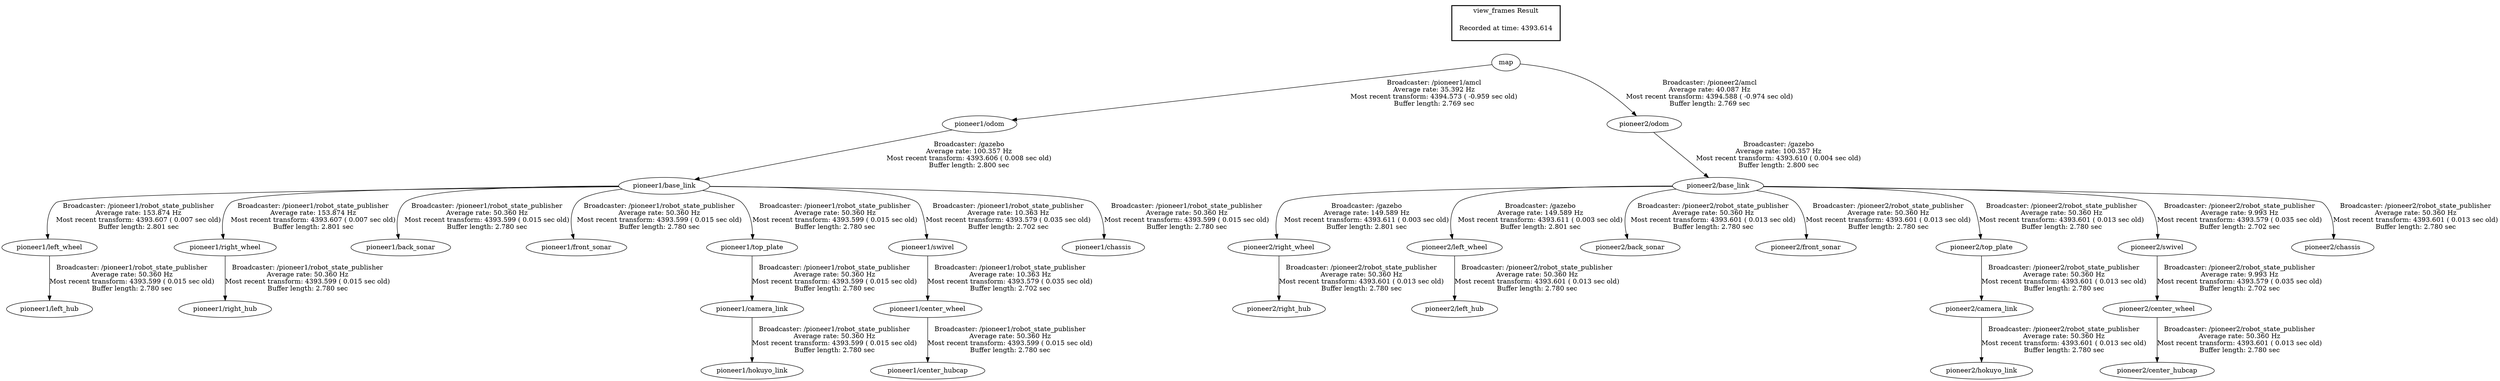 digraph G {
"pioneer1/base_link" -> "pioneer1/left_wheel"[label="Broadcaster: /pioneer1/robot_state_publisher\nAverage rate: 153.874 Hz\nMost recent transform: 4393.607 ( 0.007 sec old)\nBuffer length: 2.801 sec\n"];
"pioneer1/odom" -> "pioneer1/base_link"[label="Broadcaster: /gazebo\nAverage rate: 100.357 Hz\nMost recent transform: 4393.606 ( 0.008 sec old)\nBuffer length: 2.800 sec\n"];
"pioneer1/base_link" -> "pioneer1/right_wheel"[label="Broadcaster: /pioneer1/robot_state_publisher\nAverage rate: 153.874 Hz\nMost recent transform: 4393.607 ( 0.007 sec old)\nBuffer length: 2.801 sec\n"];
"map" -> "pioneer1/odom"[label="Broadcaster: /pioneer1/amcl\nAverage rate: 35.392 Hz\nMost recent transform: 4394.573 ( -0.959 sec old)\nBuffer length: 2.769 sec\n"];
"pioneer2/odom" -> "pioneer2/base_link"[label="Broadcaster: /gazebo\nAverage rate: 100.357 Hz\nMost recent transform: 4393.610 ( 0.004 sec old)\nBuffer length: 2.800 sec\n"];
"map" -> "pioneer2/odom"[label="Broadcaster: /pioneer2/amcl\nAverage rate: 40.087 Hz\nMost recent transform: 4394.588 ( -0.974 sec old)\nBuffer length: 2.769 sec\n"];
"pioneer2/base_link" -> "pioneer2/right_wheel"[label="Broadcaster: /gazebo\nAverage rate: 149.589 Hz\nMost recent transform: 4393.611 ( 0.003 sec old)\nBuffer length: 2.801 sec\n"];
"pioneer2/base_link" -> "pioneer2/left_wheel"[label="Broadcaster: /gazebo\nAverage rate: 149.589 Hz\nMost recent transform: 4393.611 ( 0.003 sec old)\nBuffer length: 2.801 sec\n"];
"pioneer1/base_link" -> "pioneer1/back_sonar"[label="Broadcaster: /pioneer1/robot_state_publisher\nAverage rate: 50.360 Hz\nMost recent transform: 4393.599 ( 0.015 sec old)\nBuffer length: 2.780 sec\n"];
"pioneer1/base_link" -> "pioneer1/front_sonar"[label="Broadcaster: /pioneer1/robot_state_publisher\nAverage rate: 50.360 Hz\nMost recent transform: 4393.599 ( 0.015 sec old)\nBuffer length: 2.780 sec\n"];
"pioneer1/base_link" -> "pioneer1/top_plate"[label="Broadcaster: /pioneer1/robot_state_publisher\nAverage rate: 50.360 Hz\nMost recent transform: 4393.599 ( 0.015 sec old)\nBuffer length: 2.780 sec\n"];
"pioneer1/top_plate" -> "pioneer1/camera_link"[label="Broadcaster: /pioneer1/robot_state_publisher\nAverage rate: 50.360 Hz\nMost recent transform: 4393.599 ( 0.015 sec old)\nBuffer length: 2.780 sec\n"];
"pioneer1/center_wheel" -> "pioneer1/center_hubcap"[label="Broadcaster: /pioneer1/robot_state_publisher\nAverage rate: 50.360 Hz\nMost recent transform: 4393.599 ( 0.015 sec old)\nBuffer length: 2.780 sec\n"];
"pioneer1/swivel" -> "pioneer1/center_wheel"[label="Broadcaster: /pioneer1/robot_state_publisher\nAverage rate: 10.363 Hz\nMost recent transform: 4393.579 ( 0.035 sec old)\nBuffer length: 2.702 sec\n"];
"pioneer1/base_link" -> "pioneer1/chassis"[label="Broadcaster: /pioneer1/robot_state_publisher\nAverage rate: 50.360 Hz\nMost recent transform: 4393.599 ( 0.015 sec old)\nBuffer length: 2.780 sec\n"];
"pioneer1/camera_link" -> "pioneer1/hokuyo_link"[label="Broadcaster: /pioneer1/robot_state_publisher\nAverage rate: 50.360 Hz\nMost recent transform: 4393.599 ( 0.015 sec old)\nBuffer length: 2.780 sec\n"];
"pioneer1/left_wheel" -> "pioneer1/left_hub"[label="Broadcaster: /pioneer1/robot_state_publisher\nAverage rate: 50.360 Hz\nMost recent transform: 4393.599 ( 0.015 sec old)\nBuffer length: 2.780 sec\n"];
"pioneer1/right_wheel" -> "pioneer1/right_hub"[label="Broadcaster: /pioneer1/robot_state_publisher\nAverage rate: 50.360 Hz\nMost recent transform: 4393.599 ( 0.015 sec old)\nBuffer length: 2.780 sec\n"];
"pioneer2/base_link" -> "pioneer2/back_sonar"[label="Broadcaster: /pioneer2/robot_state_publisher\nAverage rate: 50.360 Hz\nMost recent transform: 4393.601 ( 0.013 sec old)\nBuffer length: 2.780 sec\n"];
"pioneer2/base_link" -> "pioneer2/front_sonar"[label="Broadcaster: /pioneer2/robot_state_publisher\nAverage rate: 50.360 Hz\nMost recent transform: 4393.601 ( 0.013 sec old)\nBuffer length: 2.780 sec\n"];
"pioneer2/base_link" -> "pioneer2/top_plate"[label="Broadcaster: /pioneer2/robot_state_publisher\nAverage rate: 50.360 Hz\nMost recent transform: 4393.601 ( 0.013 sec old)\nBuffer length: 2.780 sec\n"];
"pioneer2/top_plate" -> "pioneer2/camera_link"[label="Broadcaster: /pioneer2/robot_state_publisher\nAverage rate: 50.360 Hz\nMost recent transform: 4393.601 ( 0.013 sec old)\nBuffer length: 2.780 sec\n"];
"pioneer2/center_wheel" -> "pioneer2/center_hubcap"[label="Broadcaster: /pioneer2/robot_state_publisher\nAverage rate: 50.360 Hz\nMost recent transform: 4393.601 ( 0.013 sec old)\nBuffer length: 2.780 sec\n"];
"pioneer2/swivel" -> "pioneer2/center_wheel"[label="Broadcaster: /pioneer2/robot_state_publisher\nAverage rate: 9.993 Hz\nMost recent transform: 4393.579 ( 0.035 sec old)\nBuffer length: 2.702 sec\n"];
"pioneer2/base_link" -> "pioneer2/chassis"[label="Broadcaster: /pioneer2/robot_state_publisher\nAverage rate: 50.360 Hz\nMost recent transform: 4393.601 ( 0.013 sec old)\nBuffer length: 2.780 sec\n"];
"pioneer2/camera_link" -> "pioneer2/hokuyo_link"[label="Broadcaster: /pioneer2/robot_state_publisher\nAverage rate: 50.360 Hz\nMost recent transform: 4393.601 ( 0.013 sec old)\nBuffer length: 2.780 sec\n"];
"pioneer2/left_wheel" -> "pioneer2/left_hub"[label="Broadcaster: /pioneer2/robot_state_publisher\nAverage rate: 50.360 Hz\nMost recent transform: 4393.601 ( 0.013 sec old)\nBuffer length: 2.780 sec\n"];
"pioneer2/right_wheel" -> "pioneer2/right_hub"[label="Broadcaster: /pioneer2/robot_state_publisher\nAverage rate: 50.360 Hz\nMost recent transform: 4393.601 ( 0.013 sec old)\nBuffer length: 2.780 sec\n"];
"pioneer1/base_link" -> "pioneer1/swivel"[label="Broadcaster: /pioneer1/robot_state_publisher\nAverage rate: 10.363 Hz\nMost recent transform: 4393.579 ( 0.035 sec old)\nBuffer length: 2.702 sec\n"];
"pioneer2/base_link" -> "pioneer2/swivel"[label="Broadcaster: /pioneer2/robot_state_publisher\nAverage rate: 9.993 Hz\nMost recent transform: 4393.579 ( 0.035 sec old)\nBuffer length: 2.702 sec\n"];
edge [style=invis];
 subgraph cluster_legend { style=bold; color=black; label ="view_frames Result";
"Recorded at time: 4393.614"[ shape=plaintext ] ;
 }->"map";
}